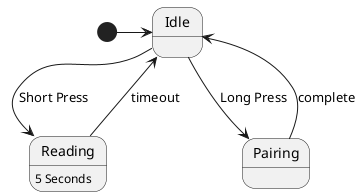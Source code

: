 @startuml

[*] -> Idle
Idle --> Reading: Short Press
Idle --> Pairing: Long Press
Pairing --> Idle: complete
Reading : 5 Seconds
Reading --> Idle: timeout

@enduml